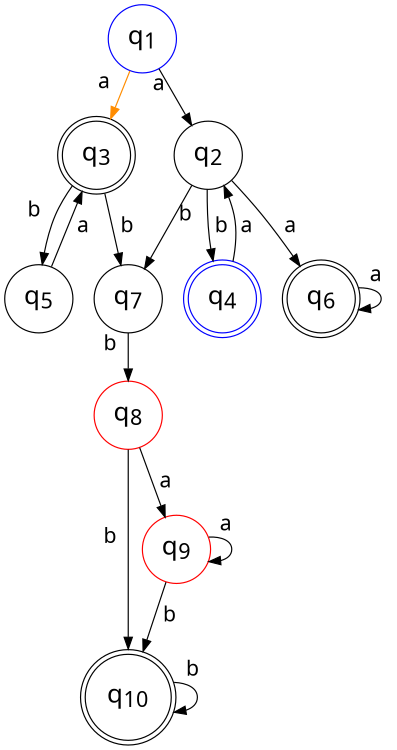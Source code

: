 digraph g {
	rankdir=TD;
	size="8,5"

	node [fontname="Arial:bold" fontsize=22];
	edge [fontname="Helvetica:bold" fontsize=18];

	node [shape = doublecircle];
		q3 [label=<q<SUB>3</SUB>>];
		q6 [label=<q<SUB>6</SUB>>];
		q10 [label=<q<SUB>10</SUB>>];
	node [color = blue]
		q4 [label=<q<SUB>4</SUB>>];
	node [color = black shape = circle];
		q2 [label=<q<SUB>2</SUB>>];
		q5 [label=<q<SUB>5</SUB>>];
		q7 [label=<q<SUB>7</SUB>>];
	node [color = blue]
		q1 [label=<q<SUB>1</SUB>>];
	node [color = red]
		q8 [label=<q<SUB>8</SUB>>];
		q9 [label=<q<SUB>9</SUB>>];

	q1 -> q2 [xlabel = "  a  "];

	q2 -> q4 [label = " b "];
	q4 -> q2 [label = " a "];
	q2 -> q6 [label = " a "];
	q2 -> q7 [xlabel = "  b  "];
	q6 -> q6 [xlabel = "  a  "];

	q3 -> q5 [xlabel = "  b  "];
	q3 -> q7 [label = " b "];
	q5 -> q3 [label = " a "];

	q7 -> q8 [xlabel = "  b  "];
	q8 -> q9 [label = " a "];
	q8 -> q10 [xlabel = "  b  "];
	q9 -> q9 [xlabel = "  a  "];
	q9 -> q10 [label = " b "];
	q10 -> q10 [xlabel = "  b  "];

	edge [color = darkorange]
	q1 -> q3 [xlabel = "  a  "];
}